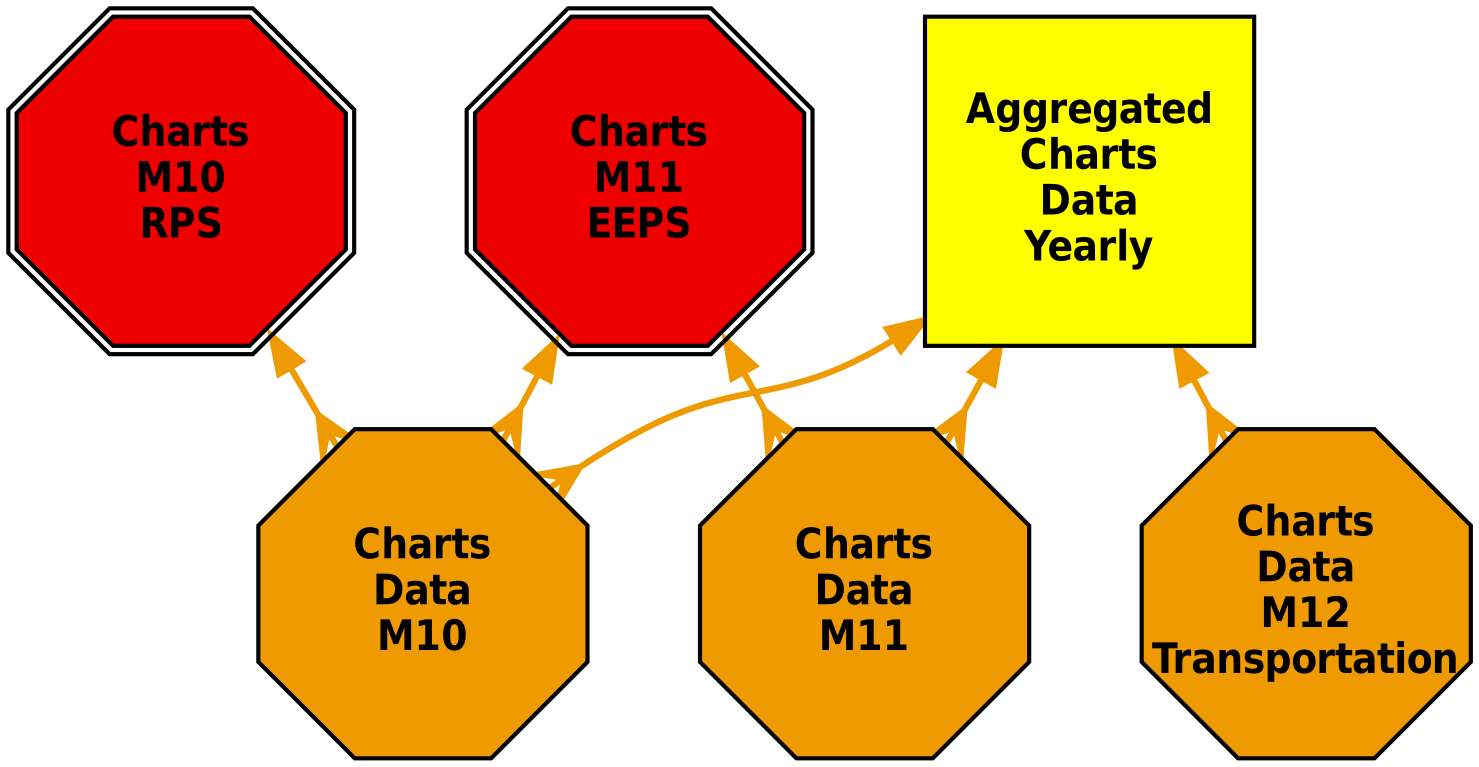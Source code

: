 digraph dependencies {
layers="one:two:three";
outputorder="edgesfirst";
nodesep=0.75;
Charts_Data_M10 [layer="two"] [style="filled"] [height="2.2"] [shape="octagon"] [fontsize="20"] [fillcolor="orange2"] [fontname="Helvetica-Narrow-Bold"] [fixedsize="true"] [label="Charts\nData\nM10"] [width="2.2"] [penwidth="2"];
Aggregated_Charts_Data_Yearly -> Charts_Data_M10 [layer="one"] [arrowhead="crow"] [color="orange2"] [arrowsize="1.75"] [dir="both"] [penwidth="3"];
Charts_M10_RPS -> Charts_Data_M10 [layer="one"] [arrowhead="crow"] [color="orange2"] [arrowsize="1.75"] [dir="both"] [penwidth="3"];
Charts_M11_EEPS -> Charts_Data_M10 [layer="one"] [arrowhead="crow"] [color="orange2"] [arrowsize="1.75"] [dir="both"] [penwidth="3"];
Aggregated_Charts_Data_Yearly [layer="two"] [style="filled"] [height="2.2"] [shape="box"] [fontsize="20"] [fillcolor="yellow"] [fontname="Helvetica-Narrow-Bold"] [fixedsize="true"] [label="Aggregated\nCharts\nData\nYearly"] [width="2.2"] [penwidth="2"];
Charts_M10_RPS [layer="two"] [style="filled"] [height="2.2"] [shape="doubleoctagon"] [fontsize="20"] [fillcolor="red2"] [fontname="Helvetica-Narrow-Bold"] [fixedsize="true"] [label="Charts\nM10\nRPS"] [width="2.2"] [penwidth="2"];
Charts_M11_EEPS [layer="two"] [style="filled"] [height="2.2"] [shape="doubleoctagon"] [fontsize="20"] [fillcolor="red2"] [fontname="Helvetica-Narrow-Bold"] [fixedsize="true"] [label="Charts\nM11\nEEPS"] [width="2.2"] [penwidth="2"];
Charts_Data_M11 [layer="two"] [style="filled"] [height="2.2"] [shape="octagon"] [fontsize="20"] [fillcolor="orange2"] [fontname="Helvetica-Narrow-Bold"] [fixedsize="true"] [label="Charts\nData\nM11"] [width="2.2"] [penwidth="2"];
Aggregated_Charts_Data_Yearly -> Charts_Data_M11 [layer="one"] [arrowhead="crow"] [color="orange2"] [arrowsize="1.75"] [dir="both"] [penwidth="3"];
Charts_M11_EEPS -> Charts_Data_M11 [layer="one"] [arrowhead="crow"] [color="orange2"] [arrowsize="1.75"] [dir="both"] [penwidth="3"];
Charts_Data_M12_Transportation [layer="two"] [style="filled"] [height="2.2"] [shape="octagon"] [fontsize="20"] [fillcolor="orange2"] [fontname="Helvetica-Narrow-Bold"] [fixedsize="true"] [label="Charts\nData\nM12\nTransportation"] [width="2.2"] [penwidth="2"];
Aggregated_Charts_Data_Yearly -> Charts_Data_M12_Transportation [layer="one"] [arrowhead="crow"] [color="orange2"] [arrowsize="1.75"] [dir="both"] [penwidth="3"];
}